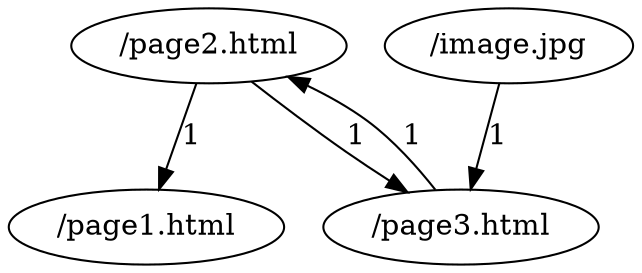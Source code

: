 digraph {
"/page2.html" -> "/page1.html" [label="1"];
"/page2.html" -> "/page3.html" [label="1"];
"/page3.html" -> "/page2.html" [label="1"];
"/image.jpg" -> "/page3.html" [label="1"];
}

